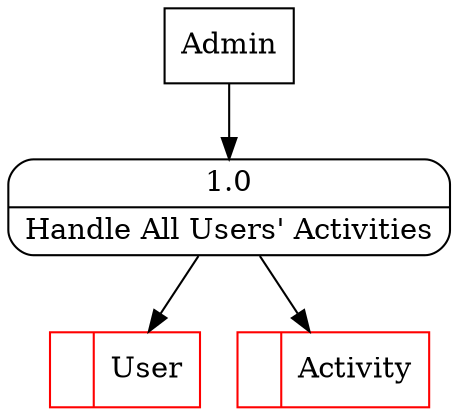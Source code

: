digraph dfd2{ 
node[shape=record]
200 [label="<f0>  |<f1> User " color=red];
201 [label="<f0>  |<f1> Activity " color=red];
202 [label="Admin" shape=box];
203 [label="{<f0> 1.0|<f1> Handle All Users' Activities }" shape=Mrecord];
202 -> 203
203 -> 201
203 -> 200
}